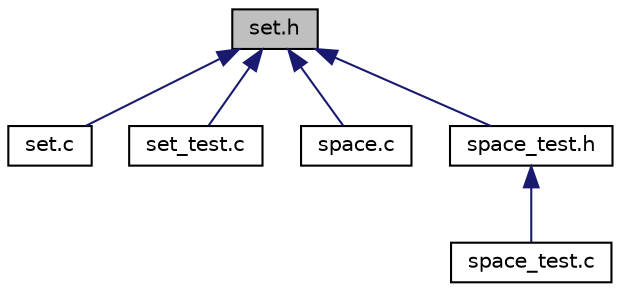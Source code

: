 digraph "set.h"
{
 // LATEX_PDF_SIZE
  edge [fontname="Helvetica",fontsize="10",labelfontname="Helvetica",labelfontsize="10"];
  node [fontname="Helvetica",fontsize="10",shape=record];
  Node1 [label="set.h",height=0.2,width=0.4,color="black", fillcolor="grey75", style="filled", fontcolor="black",tooltip="Archivo cabecera del modulo set.h, en el se define la estructura de datos Object y sus funciones."];
  Node1 -> Node2 [dir="back",color="midnightblue",fontsize="10",style="solid"];
  Node2 [label="set.c",height=0.2,width=0.4,color="black", fillcolor="white", style="filled",URL="$set_8c.html",tooltip="Implementa la estructura de datos abstractos Set y sus funciones que se encargan del manejo de conjun..."];
  Node1 -> Node3 [dir="back",color="midnightblue",fontsize="10",style="solid"];
  Node3 [label="set_test.c",height=0.2,width=0.4,color="black", fillcolor="white", style="filled",URL="$set__test_8c.html",tooltip="It tests set module."];
  Node1 -> Node4 [dir="back",color="midnightblue",fontsize="10",style="solid"];
  Node4 [label="space.c",height=0.2,width=0.4,color="black", fillcolor="white", style="filled",URL="$space_8c.html",tooltip="Se encarga de los espacios del juego."];
  Node1 -> Node5 [dir="back",color="midnightblue",fontsize="10",style="solid"];
  Node5 [label="space_test.h",height=0.2,width=0.4,color="black", fillcolor="white", style="filled",URL="$space__test_8h_source.html",tooltip=" "];
  Node5 -> Node6 [dir="back",color="midnightblue",fontsize="10",style="solid"];
  Node6 [label="space_test.c",height=0.2,width=0.4,color="black", fillcolor="white", style="filled",URL="$space__test_8c.html",tooltip="It tests space module."];
}
